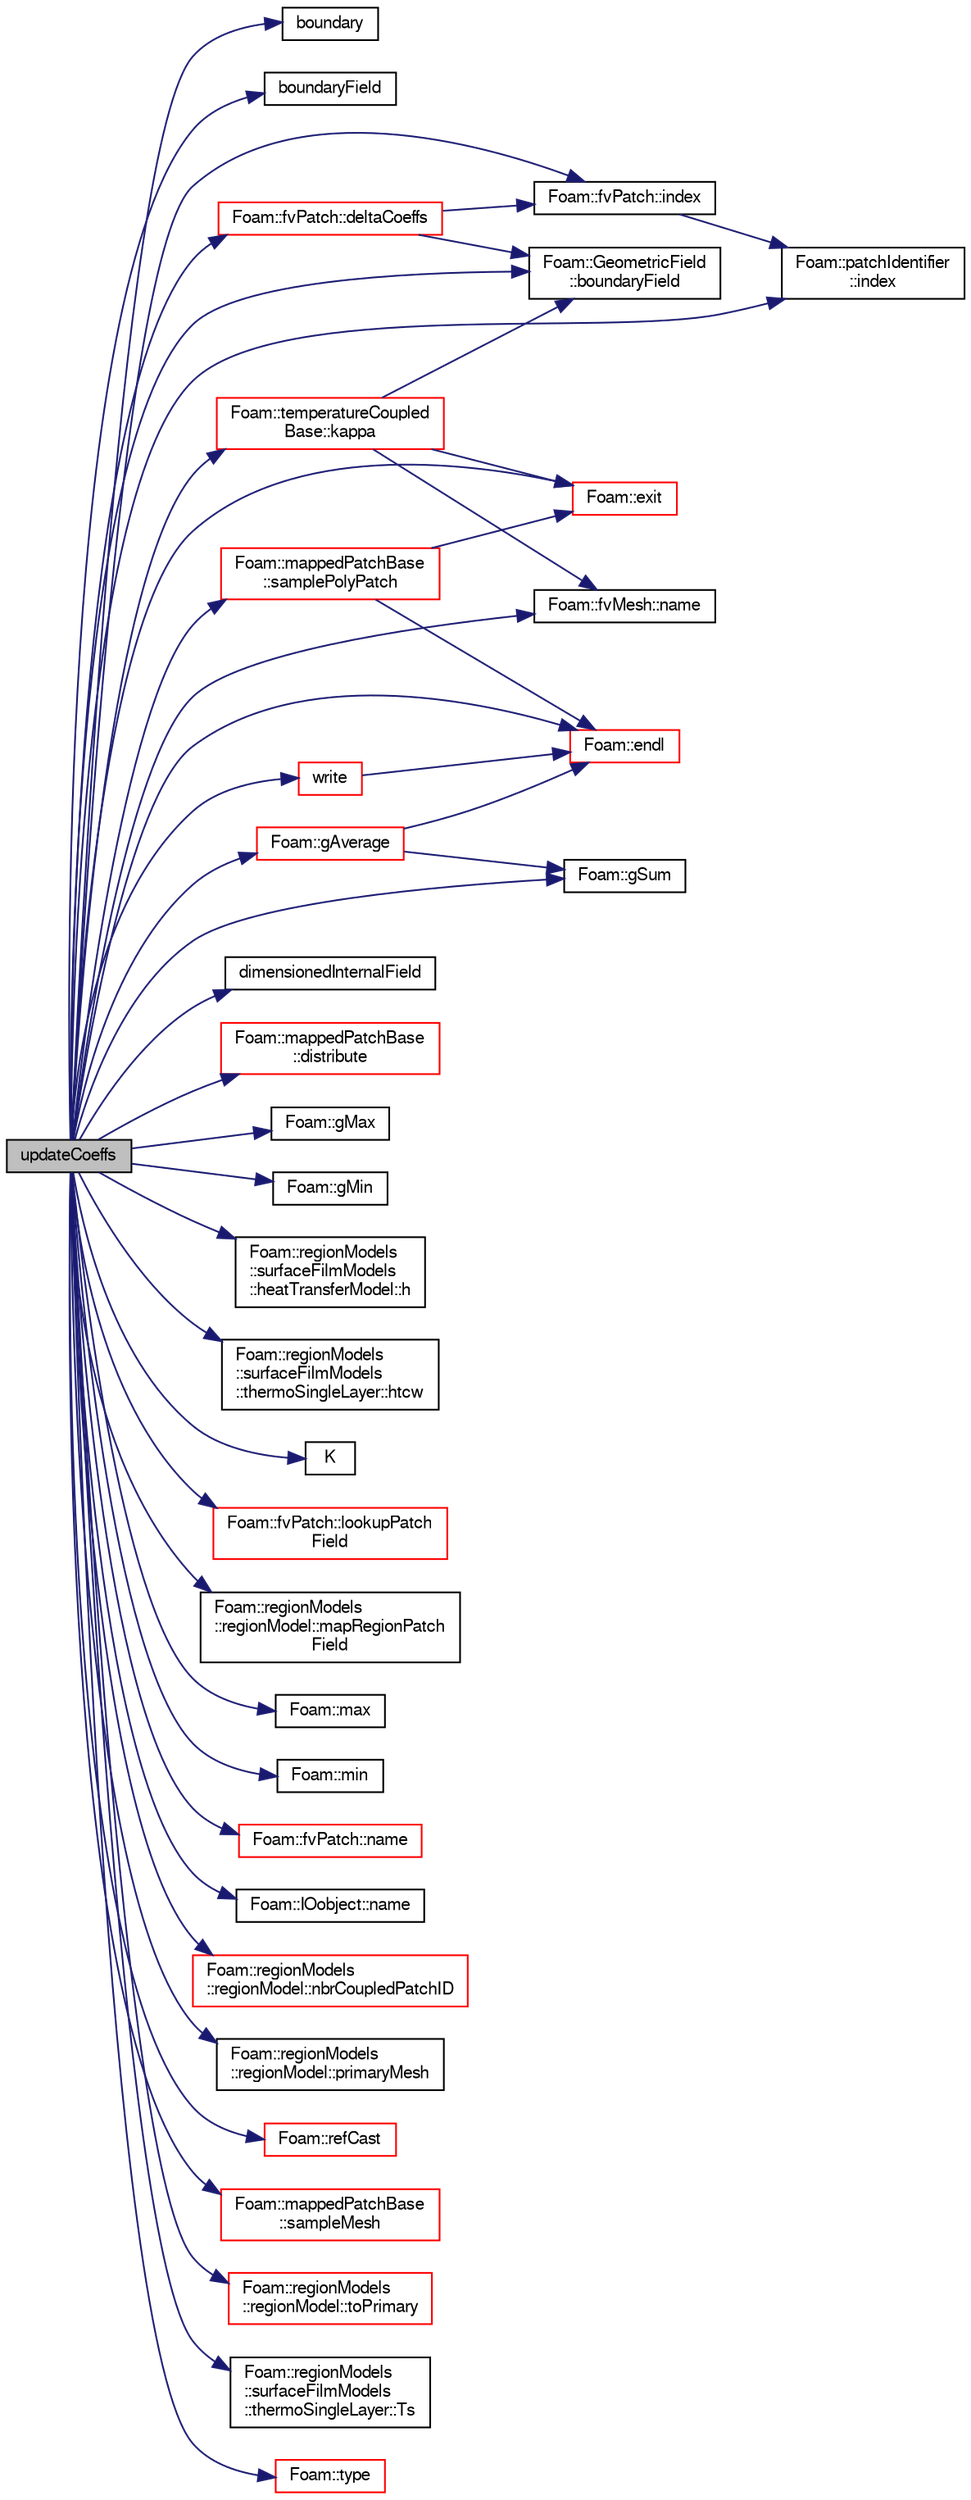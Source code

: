 digraph "updateCoeffs"
{
  bgcolor="transparent";
  edge [fontname="FreeSans",fontsize="10",labelfontname="FreeSans",labelfontsize="10"];
  node [fontname="FreeSans",fontsize="10",shape=record];
  rankdir="LR";
  Node585 [label="updateCoeffs",height=0.2,width=0.4,color="black", fillcolor="grey75", style="filled", fontcolor="black"];
  Node585 -> Node586 [color="midnightblue",fontsize="10",style="solid",fontname="FreeSans"];
  Node586 [label="boundary",height=0.2,width=0.4,color="black",URL="$a17900.html#a658027ecaee450b6533bd8d019d2c1f5"];
  Node585 -> Node587 [color="midnightblue",fontsize="10",style="solid",fontname="FreeSans"];
  Node587 [label="boundaryField",height=0.2,width=0.4,color="black",URL="$a38171.html#add1ce21d07963eec9c9e492fa6bf5c4a"];
  Node585 -> Node588 [color="midnightblue",fontsize="10",style="solid",fontname="FreeSans"];
  Node588 [label="Foam::GeometricField\l::boundaryField",height=0.2,width=0.4,color="black",URL="$a22434.html#a3c6c1a789b48ea0c5e8bff64f9c14f2d",tooltip="Return reference to GeometricBoundaryField. "];
  Node585 -> Node589 [color="midnightblue",fontsize="10",style="solid",fontname="FreeSans"];
  Node589 [label="Foam::fvPatch::deltaCoeffs",height=0.2,width=0.4,color="red",URL="$a22870.html#ae7fa6a37605868b9c425d10de6415f00",tooltip="Return the face - cell distance coeffient. "];
  Node589 -> Node588 [color="midnightblue",fontsize="10",style="solid",fontname="FreeSans"];
  Node589 -> Node659 [color="midnightblue",fontsize="10",style="solid",fontname="FreeSans"];
  Node659 [label="Foam::fvPatch::index",height=0.2,width=0.4,color="black",URL="$a22870.html#a4a438520bb14406481732edc13c119c7",tooltip="Return the index of this patch in the fvBoundaryMesh. "];
  Node659 -> Node660 [color="midnightblue",fontsize="10",style="solid",fontname="FreeSans"];
  Node660 [label="Foam::patchIdentifier\l::index",height=0.2,width=0.4,color="black",URL="$a27122.html#a4a438520bb14406481732edc13c119c7",tooltip="Return the index of this patch in the boundaryMesh. "];
  Node585 -> Node661 [color="midnightblue",fontsize="10",style="solid",fontname="FreeSans"];
  Node661 [label="dimensionedInternalField",height=0.2,width=0.4,color="black",URL="$a38438.html#a942cd19121a46cdc649099eb27c74b18"];
  Node585 -> Node662 [color="midnightblue",fontsize="10",style="solid",fontname="FreeSans"];
  Node662 [label="Foam::mappedPatchBase\l::distribute",height=0.2,width=0.4,color="red",URL="$a25094.html#abc1fef854aa7627739504e6f5408dd79",tooltip="Wrapper around map/interpolate data distribution. "];
  Node585 -> Node614 [color="midnightblue",fontsize="10",style="solid",fontname="FreeSans"];
  Node614 [label="Foam::endl",height=0.2,width=0.4,color="red",URL="$a21124.html#a2db8fe02a0d3909e9351bb4275b23ce4",tooltip="Add newline and flush stream. "];
  Node585 -> Node665 [color="midnightblue",fontsize="10",style="solid",fontname="FreeSans"];
  Node665 [label="Foam::exit",height=0.2,width=0.4,color="red",URL="$a21124.html#a06ca7250d8e89caf05243ec094843642"];
  Node585 -> Node943 [color="midnightblue",fontsize="10",style="solid",fontname="FreeSans"];
  Node943 [label="Foam::gAverage",height=0.2,width=0.4,color="red",URL="$a21124.html#ab45e56189711a2e5cdd381a0e2b6cc5c"];
  Node943 -> Node614 [color="midnightblue",fontsize="10",style="solid",fontname="FreeSans"];
  Node943 -> Node944 [color="midnightblue",fontsize="10",style="solid",fontname="FreeSans"];
  Node944 [label="Foam::gSum",height=0.2,width=0.4,color="black",URL="$a21124.html#a11b1ebb4c53ad062332767d75ca96328"];
  Node585 -> Node955 [color="midnightblue",fontsize="10",style="solid",fontname="FreeSans"];
  Node955 [label="Foam::gMax",height=0.2,width=0.4,color="black",URL="$a21124.html#ae8d631fb8e841947408bb711abfb1e67"];
  Node585 -> Node956 [color="midnightblue",fontsize="10",style="solid",fontname="FreeSans"];
  Node956 [label="Foam::gMin",height=0.2,width=0.4,color="black",URL="$a21124.html#aca330ee6cfe7d602300dbc5905f8c9f6"];
  Node585 -> Node944 [color="midnightblue",fontsize="10",style="solid",fontname="FreeSans"];
  Node585 -> Node957 [color="midnightblue",fontsize="10",style="solid",fontname="FreeSans"];
  Node957 [label="Foam::regionModels\l::surfaceFilmModels\l::heatTransferModel::h",height=0.2,width=0.4,color="black",URL="$a29154.html#a5cf5f39bc53ea7dba35c2bd51b7562a1",tooltip="Return the heat transfer coefficient [W/m2/K]. "];
  Node585 -> Node958 [color="midnightblue",fontsize="10",style="solid",fontname="FreeSans"];
  Node958 [label="Foam::regionModels\l::surfaceFilmModels\l::thermoSingleLayer::htcw",height=0.2,width=0.4,color="black",URL="$a29182.html#a5ed4bbbc0f41edb899016ca8b0f86649",tooltip="Return const access to the (wall) heat transfer model. "];
  Node585 -> Node660 [color="midnightblue",fontsize="10",style="solid",fontname="FreeSans"];
  Node585 -> Node659 [color="midnightblue",fontsize="10",style="solid",fontname="FreeSans"];
  Node585 -> Node959 [color="midnightblue",fontsize="10",style="solid",fontname="FreeSans"];
  Node959 [label="K",height=0.2,width=0.4,color="black",URL="$a28982.html#aaf951b3c82c3f272038e27508fba1c6c",tooltip="Get corresponding K field. "];
  Node585 -> Node960 [color="midnightblue",fontsize="10",style="solid",fontname="FreeSans"];
  Node960 [label="Foam::temperatureCoupled\lBase::kappa",height=0.2,width=0.4,color="red",URL="$a30786.html#adbad3ddac3d957ac2b2c8d2b91a93de6",tooltip="Given patch temperature calculate corresponding K field. "];
  Node960 -> Node665 [color="midnightblue",fontsize="10",style="solid",fontname="FreeSans"];
  Node960 -> Node588 [color="midnightblue",fontsize="10",style="solid",fontname="FreeSans"];
  Node960 -> Node1028 [color="midnightblue",fontsize="10",style="solid",fontname="FreeSans"];
  Node1028 [label="Foam::fvMesh::name",height=0.2,width=0.4,color="black",URL="$a22766.html#acc80e00a8ac919288fb55bd14cc88bf6",tooltip="Return reference to name. "];
  Node585 -> Node1029 [color="midnightblue",fontsize="10",style="solid",fontname="FreeSans"];
  Node1029 [label="Foam::fvPatch::lookupPatch\lField",height=0.2,width=0.4,color="red",URL="$a22870.html#af277a21566a73b296d908601f43917be",tooltip="Lookup and return the patchField of the named field from the. "];
  Node585 -> Node1031 [color="midnightblue",fontsize="10",style="solid",fontname="FreeSans"];
  Node1031 [label="Foam::regionModels\l::regionModel::mapRegionPatch\lField",height=0.2,width=0.4,color="black",URL="$a28998.html#a51d772f605cafc727eff0b57bff778ab",tooltip="Map patch field from another region model to local patch. "];
  Node585 -> Node835 [color="midnightblue",fontsize="10",style="solid",fontname="FreeSans"];
  Node835 [label="Foam::max",height=0.2,width=0.4,color="black",URL="$a21124.html#ac993e906cf2774ae77e666bc24e81733"];
  Node585 -> Node836 [color="midnightblue",fontsize="10",style="solid",fontname="FreeSans"];
  Node836 [label="Foam::min",height=0.2,width=0.4,color="black",URL="$a21124.html#a253e112ad2d56d96230ff39ea7f442dc"];
  Node585 -> Node1032 [color="midnightblue",fontsize="10",style="solid",fontname="FreeSans"];
  Node1032 [label="Foam::fvPatch::name",height=0.2,width=0.4,color="red",URL="$a22870.html#acc80e00a8ac919288fb55bd14cc88bf6",tooltip="Return name. "];
  Node585 -> Node691 [color="midnightblue",fontsize="10",style="solid",fontname="FreeSans"];
  Node691 [label="Foam::IOobject::name",height=0.2,width=0.4,color="black",URL="$a26142.html#acc80e00a8ac919288fb55bd14cc88bf6",tooltip="Return name. "];
  Node585 -> Node1028 [color="midnightblue",fontsize="10",style="solid",fontname="FreeSans"];
  Node585 -> Node1033 [color="midnightblue",fontsize="10",style="solid",fontname="FreeSans"];
  Node1033 [label="Foam::regionModels\l::regionModel::nbrCoupledPatchID",height=0.2,width=0.4,color="red",URL="$a28998.html#a815489a8e5ceebec990123eab576d2ef",tooltip="Return the coupled patch ID paired with coupled patch. "];
  Node585 -> Node1040 [color="midnightblue",fontsize="10",style="solid",fontname="FreeSans"];
  Node1040 [label="Foam::regionModels\l::regionModel::primaryMesh",height=0.2,width=0.4,color="black",URL="$a28998.html#a4fcb1e32ba3faef9cc4757d98726996b",tooltip="Return the reference to the primary mesh database. "];
  Node585 -> Node1041 [color="midnightblue",fontsize="10",style="solid",fontname="FreeSans"];
  Node1041 [label="Foam::refCast",height=0.2,width=0.4,color="red",URL="$a21124.html#a28f53307dad4466f23067e79a948e2a1",tooltip="Reference type cast template function. "];
  Node585 -> Node1037 [color="midnightblue",fontsize="10",style="solid",fontname="FreeSans"];
  Node1037 [label="Foam::mappedPatchBase\l::sampleMesh",height=0.2,width=0.4,color="red",URL="$a25094.html#a75f4352dcd205ea34f90ada907f95091",tooltip="Get the region mesh. "];
  Node585 -> Node1042 [color="midnightblue",fontsize="10",style="solid",fontname="FreeSans"];
  Node1042 [label="Foam::mappedPatchBase\l::samplePolyPatch",height=0.2,width=0.4,color="red",URL="$a25094.html#a8f81235fc833f4500edd224fb8ecd146",tooltip="Get the patch on the region. "];
  Node1042 -> Node614 [color="midnightblue",fontsize="10",style="solid",fontname="FreeSans"];
  Node1042 -> Node665 [color="midnightblue",fontsize="10",style="solid",fontname="FreeSans"];
  Node585 -> Node1080 [color="midnightblue",fontsize="10",style="solid",fontname="FreeSans"];
  Node1080 [label="Foam::regionModels\l::regionModel::toPrimary",height=0.2,width=0.4,color="red",URL="$a28998.html#a9eb06bf3e9f3a48d073f510de8eb8463",tooltip="Convert a local region field to the primary region. "];
  Node585 -> Node1088 [color="midnightblue",fontsize="10",style="solid",fontname="FreeSans"];
  Node1088 [label="Foam::regionModels\l::surfaceFilmModels\l::thermoSingleLayer::Ts",height=0.2,width=0.4,color="black",URL="$a29182.html#a4e836e62307278800e387e9a4cf20511",tooltip="Return the film surface temperature [K]. "];
  Node585 -> Node737 [color="midnightblue",fontsize="10",style="solid",fontname="FreeSans"];
  Node737 [label="Foam::type",height=0.2,width=0.4,color="red",URL="$a21124.html#aec48583af672626378f501eb9fc32cd1",tooltip="Return the file type: DIRECTORY or FILE. "];
  Node585 -> Node1089 [color="midnightblue",fontsize="10",style="solid",fontname="FreeSans"];
  Node1089 [label="write",height=0.2,width=0.4,color="red",URL="$a28982.html#a293fdfec8bdfbd5c3913ab4c9f3454ff",tooltip="Write. "];
  Node1089 -> Node614 [color="midnightblue",fontsize="10",style="solid",fontname="FreeSans"];
}
